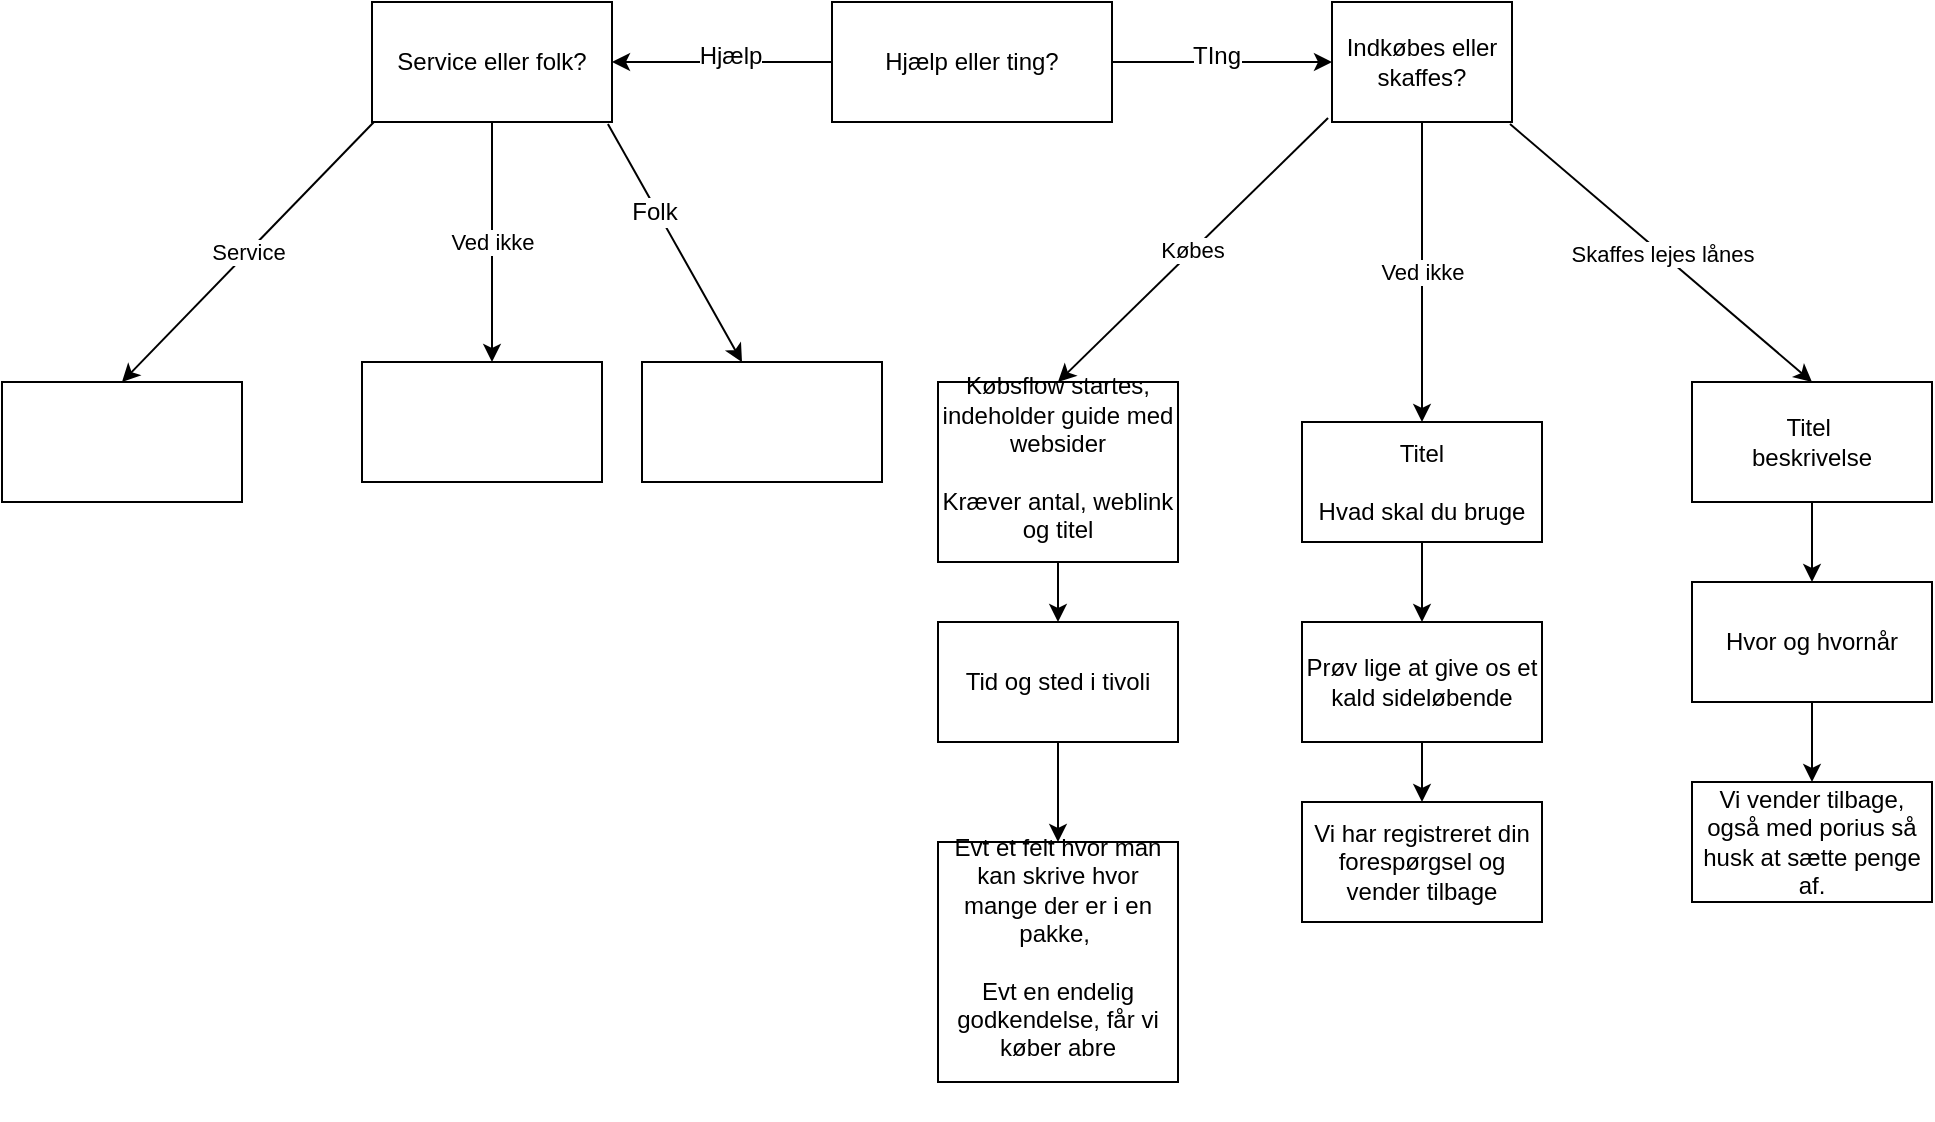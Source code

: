 <mxfile version="10.6.9" type="github"><diagram id="g9tOhvXw270xEPjiJP5F" name="Page-1"><mxGraphModel dx="1158" dy="718" grid="1" gridSize="10" guides="1" tooltips="1" connect="1" arrows="1" fold="1" page="1" pageScale="1" pageWidth="1169" pageHeight="1654" math="0" shadow="0"><root><mxCell id="0"/><mxCell id="1" parent="0"/><mxCell id="R_3xrITmP9kRUlEfGmTn-2" style="edgeStyle=orthogonalEdgeStyle;rounded=0;orthogonalLoop=1;jettySize=auto;html=1;" edge="1" parent="1" source="R_3xrITmP9kRUlEfGmTn-1" target="R_3xrITmP9kRUlEfGmTn-3"><mxGeometry relative="1" as="geometry"><mxPoint x="605" y="50" as="targetPoint"/></mxGeometry></mxCell><mxCell id="R_3xrITmP9kRUlEfGmTn-4" value="TIng" style="text;html=1;resizable=0;points=[];align=center;verticalAlign=middle;labelBackgroundColor=#ffffff;" vertex="1" connectable="0" parent="R_3xrITmP9kRUlEfGmTn-2"><mxGeometry x="-0.06" y="3" relative="1" as="geometry"><mxPoint as="offset"/></mxGeometry></mxCell><mxCell id="R_3xrITmP9kRUlEfGmTn-5" style="edgeStyle=orthogonalEdgeStyle;rounded=0;orthogonalLoop=1;jettySize=auto;html=1;entryX=1;entryY=0.5;entryDx=0;entryDy=0;" edge="1" parent="1" source="R_3xrITmP9kRUlEfGmTn-1" target="R_3xrITmP9kRUlEfGmTn-6"><mxGeometry relative="1" as="geometry"><mxPoint x="425" y="210" as="targetPoint"/></mxGeometry></mxCell><mxCell id="R_3xrITmP9kRUlEfGmTn-7" value="Hjælp" style="text;html=1;resizable=0;points=[];align=center;verticalAlign=middle;labelBackgroundColor=#ffffff;" vertex="1" connectable="0" parent="R_3xrITmP9kRUlEfGmTn-5"><mxGeometry x="-0.073" y="-3" relative="1" as="geometry"><mxPoint as="offset"/></mxGeometry></mxCell><mxCell id="R_3xrITmP9kRUlEfGmTn-1" value="Hjælp eller ting?" style="rounded=0;whiteSpace=wrap;html=1;" vertex="1" parent="1"><mxGeometry x="505" y="70" width="140" height="60" as="geometry"/></mxCell><mxCell id="R_3xrITmP9kRUlEfGmTn-8" value="Ved ikke" style="edgeStyle=orthogonalEdgeStyle;rounded=0;orthogonalLoop=1;jettySize=auto;html=1;" edge="1" parent="1" source="R_3xrITmP9kRUlEfGmTn-3" target="R_3xrITmP9kRUlEfGmTn-20"><mxGeometry relative="1" as="geometry"><mxPoint x="800" y="250" as="targetPoint"/><Array as="points"><mxPoint x="800" y="210"/><mxPoint x="800" y="210"/></Array></mxGeometry></mxCell><mxCell id="R_3xrITmP9kRUlEfGmTn-3" value="Indkøbes eller skaffes?" style="rounded=0;whiteSpace=wrap;html=1;" vertex="1" parent="1"><mxGeometry x="755" y="70" width="90" height="60" as="geometry"/></mxCell><mxCell id="R_3xrITmP9kRUlEfGmTn-6" value="Service eller folk?" style="rounded=0;whiteSpace=wrap;html=1;" vertex="1" parent="1"><mxGeometry x="275" y="70" width="120" height="60" as="geometry"/></mxCell><mxCell id="R_3xrITmP9kRUlEfGmTn-11" value="Købes" style="endArrow=classic;html=1;exitX=-0.022;exitY=0.967;exitDx=0;exitDy=0;exitPerimeter=0;entryX=0.5;entryY=0;entryDx=0;entryDy=0;" edge="1" parent="1" source="R_3xrITmP9kRUlEfGmTn-3" target="R_3xrITmP9kRUlEfGmTn-18"><mxGeometry width="50" height="50" relative="1" as="geometry"><mxPoint x="275" y="310" as="sourcePoint"/><mxPoint x="705" y="230" as="targetPoint"/></mxGeometry></mxCell><mxCell id="R_3xrITmP9kRUlEfGmTn-12" value="Skaffes lejes lånes" style="endArrow=classic;html=1;exitX=0.989;exitY=1.017;exitDx=0;exitDy=0;exitPerimeter=0;entryX=0.5;entryY=0;entryDx=0;entryDy=0;" edge="1" parent="1" source="R_3xrITmP9kRUlEfGmTn-3" target="R_3xrITmP9kRUlEfGmTn-27"><mxGeometry width="50" height="50" relative="1" as="geometry"><mxPoint x="275" y="310" as="sourcePoint"/><mxPoint x="935" y="250" as="targetPoint"/></mxGeometry></mxCell><mxCell id="R_3xrITmP9kRUlEfGmTn-14" value="Service" style="endArrow=classic;html=1;exitX=0.008;exitY=1;exitDx=0;exitDy=0;exitPerimeter=0;entryX=0.5;entryY=0;entryDx=0;entryDy=0;" edge="1" parent="1" source="R_3xrITmP9kRUlEfGmTn-6" target="R_3xrITmP9kRUlEfGmTn-37"><mxGeometry width="50" height="50" relative="1" as="geometry"><mxPoint x="275" y="310" as="sourcePoint"/><mxPoint x="190" y="230" as="targetPoint"/></mxGeometry></mxCell><mxCell id="R_3xrITmP9kRUlEfGmTn-15" value="" style="endArrow=classic;html=1;exitX=0.983;exitY=1.017;exitDx=0;exitDy=0;exitPerimeter=0;" edge="1" parent="1" source="R_3xrITmP9kRUlEfGmTn-6"><mxGeometry width="50" height="50" relative="1" as="geometry"><mxPoint x="255" y="330" as="sourcePoint"/><mxPoint x="460" y="250" as="targetPoint"/></mxGeometry></mxCell><mxCell id="R_3xrITmP9kRUlEfGmTn-34" value="Folk" style="text;html=1;resizable=0;points=[];align=center;verticalAlign=middle;labelBackgroundColor=#ffffff;" vertex="1" connectable="0" parent="R_3xrITmP9kRUlEfGmTn-15"><mxGeometry x="-0.281" y="-2" relative="1" as="geometry"><mxPoint as="offset"/></mxGeometry></mxCell><mxCell id="R_3xrITmP9kRUlEfGmTn-17" value="&lt;br&gt;Evt et felt hvor man kan skrive hvor mange der er i en pakke,&amp;nbsp;&lt;br&gt;&lt;br&gt;Evt en endelig godkendelse, får vi køber abre&lt;br&gt;&lt;br&gt;&lt;br&gt;" style="rounded=0;whiteSpace=wrap;html=1;" vertex="1" parent="1"><mxGeometry x="558" y="490" width="120" height="120" as="geometry"/></mxCell><mxCell id="R_3xrITmP9kRUlEfGmTn-18" value="&lt;span&gt;Købsflow startes, indeholder guide med websider&lt;/span&gt;&lt;br&gt;&lt;br&gt;&lt;span&gt;Kræver antal, weblink og titel&lt;br&gt;&lt;br&gt;&lt;/span&gt;" style="rounded=0;whiteSpace=wrap;html=1;" vertex="1" parent="1"><mxGeometry x="558" y="260" width="120" height="90" as="geometry"/></mxCell><mxCell id="R_3xrITmP9kRUlEfGmTn-19" value="" style="endArrow=classic;html=1;entryX=0.5;entryY=0;entryDx=0;entryDy=0;" edge="1" parent="1" target="R_3xrITmP9kRUlEfGmTn-17"><mxGeometry width="50" height="50" relative="1" as="geometry"><mxPoint x="618" y="420" as="sourcePoint"/><mxPoint x="228" y="560" as="targetPoint"/></mxGeometry></mxCell><mxCell id="R_3xrITmP9kRUlEfGmTn-20" value="Titel&lt;br&gt;&lt;br&gt;Hvad skal du bruge&lt;br&gt;" style="rounded=0;whiteSpace=wrap;html=1;" vertex="1" parent="1"><mxGeometry x="740" y="280" width="120" height="60" as="geometry"/></mxCell><mxCell id="R_3xrITmP9kRUlEfGmTn-21" value="Tid og sted i tivoli" style="rounded=0;whiteSpace=wrap;html=1;" vertex="1" parent="1"><mxGeometry x="558" y="380" width="120" height="60" as="geometry"/></mxCell><mxCell id="R_3xrITmP9kRUlEfGmTn-22" value="" style="endArrow=classic;html=1;exitX=0.5;exitY=1;exitDx=0;exitDy=0;" edge="1" parent="1" source="R_3xrITmP9kRUlEfGmTn-18" target="R_3xrITmP9kRUlEfGmTn-21"><mxGeometry width="50" height="50" relative="1" as="geometry"><mxPoint x="255" y="700" as="sourcePoint"/><mxPoint x="305" y="650" as="targetPoint"/></mxGeometry></mxCell><mxCell id="R_3xrITmP9kRUlEfGmTn-23" value="" style="endArrow=classic;html=1;exitX=0.5;exitY=1;exitDx=0;exitDy=0;" edge="1" parent="1" source="R_3xrITmP9kRUlEfGmTn-20" target="R_3xrITmP9kRUlEfGmTn-24"><mxGeometry width="50" height="50" relative="1" as="geometry"><mxPoint x="255" y="700" as="sourcePoint"/><mxPoint x="800" y="410" as="targetPoint"/></mxGeometry></mxCell><mxCell id="R_3xrITmP9kRUlEfGmTn-24" value="Prøv lige at give os et kald sideløbende" style="rounded=0;whiteSpace=wrap;html=1;" vertex="1" parent="1"><mxGeometry x="740" y="380" width="120" height="60" as="geometry"/></mxCell><mxCell id="R_3xrITmP9kRUlEfGmTn-25" value="" style="endArrow=classic;html=1;exitX=0.5;exitY=1;exitDx=0;exitDy=0;" edge="1" parent="1" source="R_3xrITmP9kRUlEfGmTn-24" target="R_3xrITmP9kRUlEfGmTn-26"><mxGeometry width="50" height="50" relative="1" as="geometry"><mxPoint x="255" y="700" as="sourcePoint"/><mxPoint x="800" y="500" as="targetPoint"/></mxGeometry></mxCell><mxCell id="R_3xrITmP9kRUlEfGmTn-26" value="Vi har registreret din forespørgsel og vender tilbage" style="rounded=0;whiteSpace=wrap;html=1;" vertex="1" parent="1"><mxGeometry x="740" y="470" width="120" height="60" as="geometry"/></mxCell><mxCell id="R_3xrITmP9kRUlEfGmTn-27" value="Titel&amp;nbsp;&lt;br&gt;beskrivelse&lt;br&gt;" style="rounded=0;whiteSpace=wrap;html=1;" vertex="1" parent="1"><mxGeometry x="935" y="260" width="120" height="60" as="geometry"/></mxCell><mxCell id="R_3xrITmP9kRUlEfGmTn-30" value="Hvor og hvornår" style="rounded=0;whiteSpace=wrap;html=1;" vertex="1" parent="1"><mxGeometry x="935" y="360" width="120" height="60" as="geometry"/></mxCell><mxCell id="R_3xrITmP9kRUlEfGmTn-31" value="" style="endArrow=classic;html=1;exitX=0.5;exitY=1;exitDx=0;exitDy=0;" edge="1" parent="1" source="R_3xrITmP9kRUlEfGmTn-27" target="R_3xrITmP9kRUlEfGmTn-30"><mxGeometry width="50" height="50" relative="1" as="geometry"><mxPoint x="315" y="680" as="sourcePoint"/><mxPoint x="365" y="630" as="targetPoint"/></mxGeometry></mxCell><mxCell id="R_3xrITmP9kRUlEfGmTn-32" value="" style="endArrow=classic;html=1;exitX=0.5;exitY=1;exitDx=0;exitDy=0;" edge="1" parent="1" source="R_3xrITmP9kRUlEfGmTn-30" target="R_3xrITmP9kRUlEfGmTn-33"><mxGeometry width="50" height="50" relative="1" as="geometry"><mxPoint x="315" y="680" as="sourcePoint"/><mxPoint x="995" y="490" as="targetPoint"/></mxGeometry></mxCell><mxCell id="R_3xrITmP9kRUlEfGmTn-33" value="Vi vender tilbage, også med porius så husk at sætte penge af." style="rounded=0;whiteSpace=wrap;html=1;" vertex="1" parent="1"><mxGeometry x="935" y="460" width="120" height="60" as="geometry"/></mxCell><mxCell id="R_3xrITmP9kRUlEfGmTn-35" value="Ved ikke" style="endArrow=classic;html=1;exitX=0.5;exitY=1;exitDx=0;exitDy=0;" edge="1" parent="1" source="R_3xrITmP9kRUlEfGmTn-6"><mxGeometry width="50" height="50" relative="1" as="geometry"><mxPoint x="255" y="700" as="sourcePoint"/><mxPoint x="335" y="250" as="targetPoint"/></mxGeometry></mxCell><mxCell id="R_3xrITmP9kRUlEfGmTn-37" value="" style="rounded=0;whiteSpace=wrap;html=1;" vertex="1" parent="1"><mxGeometry x="90" y="260" width="120" height="60" as="geometry"/></mxCell><mxCell id="R_3xrITmP9kRUlEfGmTn-38" value="" style="rounded=0;whiteSpace=wrap;html=1;" vertex="1" parent="1"><mxGeometry x="270" y="250" width="120" height="60" as="geometry"/></mxCell><mxCell id="R_3xrITmP9kRUlEfGmTn-39" value="" style="rounded=0;whiteSpace=wrap;html=1;" vertex="1" parent="1"><mxGeometry x="410" y="250" width="120" height="60" as="geometry"/></mxCell></root></mxGraphModel></diagram></mxfile>